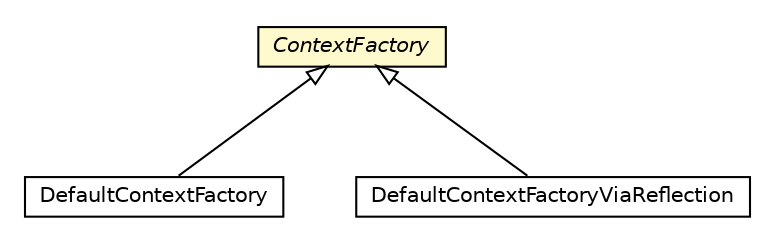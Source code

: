 #!/usr/local/bin/dot
#
# Class diagram 
# Generated by UMLGraph version 5.1 (http://www.umlgraph.org/)
#

digraph G {
	edge [fontname="Helvetica",fontsize=10,labelfontname="Helvetica",labelfontsize=10];
	node [fontname="Helvetica",fontsize=10,shape=plaintext];
	nodesep=0.25;
	ranksep=0.5;
	// pt.ist.fenixframework.atomic.DefaultContextFactory
	c15627 [label=<<table title="pt.ist.fenixframework.atomic.DefaultContextFactory" border="0" cellborder="1" cellspacing="0" cellpadding="2" port="p" href="./DefaultContextFactory.html">
		<tr><td><table border="0" cellspacing="0" cellpadding="1">
<tr><td align="center" balign="center"> DefaultContextFactory </td></tr>
		</table></td></tr>
		</table>>, fontname="Helvetica", fontcolor="black", fontsize=10.0];
	// pt.ist.fenixframework.atomic.DefaultContextFactoryViaReflection
	c15630 [label=<<table title="pt.ist.fenixframework.atomic.DefaultContextFactoryViaReflection" border="0" cellborder="1" cellspacing="0" cellpadding="2" port="p" href="./DefaultContextFactoryViaReflection.html">
		<tr><td><table border="0" cellspacing="0" cellpadding="1">
<tr><td align="center" balign="center"> DefaultContextFactoryViaReflection </td></tr>
		</table></td></tr>
		</table>>, fontname="Helvetica", fontcolor="black", fontsize=10.0];
	// pt.ist.fenixframework.atomic.ContextFactory
	c15632 [label=<<table title="pt.ist.fenixframework.atomic.ContextFactory" border="0" cellborder="1" cellspacing="0" cellpadding="2" port="p" bgcolor="lemonChiffon" href="./ContextFactory.html">
		<tr><td><table border="0" cellspacing="0" cellpadding="1">
<tr><td align="center" balign="center"><font face="Helvetica-Oblique"> ContextFactory </font></td></tr>
		</table></td></tr>
		</table>>, fontname="Helvetica", fontcolor="black", fontsize=10.0];
	//pt.ist.fenixframework.atomic.DefaultContextFactory extends pt.ist.fenixframework.atomic.ContextFactory
	c15632:p -> c15627:p [dir=back,arrowtail=empty];
	//pt.ist.fenixframework.atomic.DefaultContextFactoryViaReflection extends pt.ist.fenixframework.atomic.ContextFactory
	c15632:p -> c15630:p [dir=back,arrowtail=empty];
}

